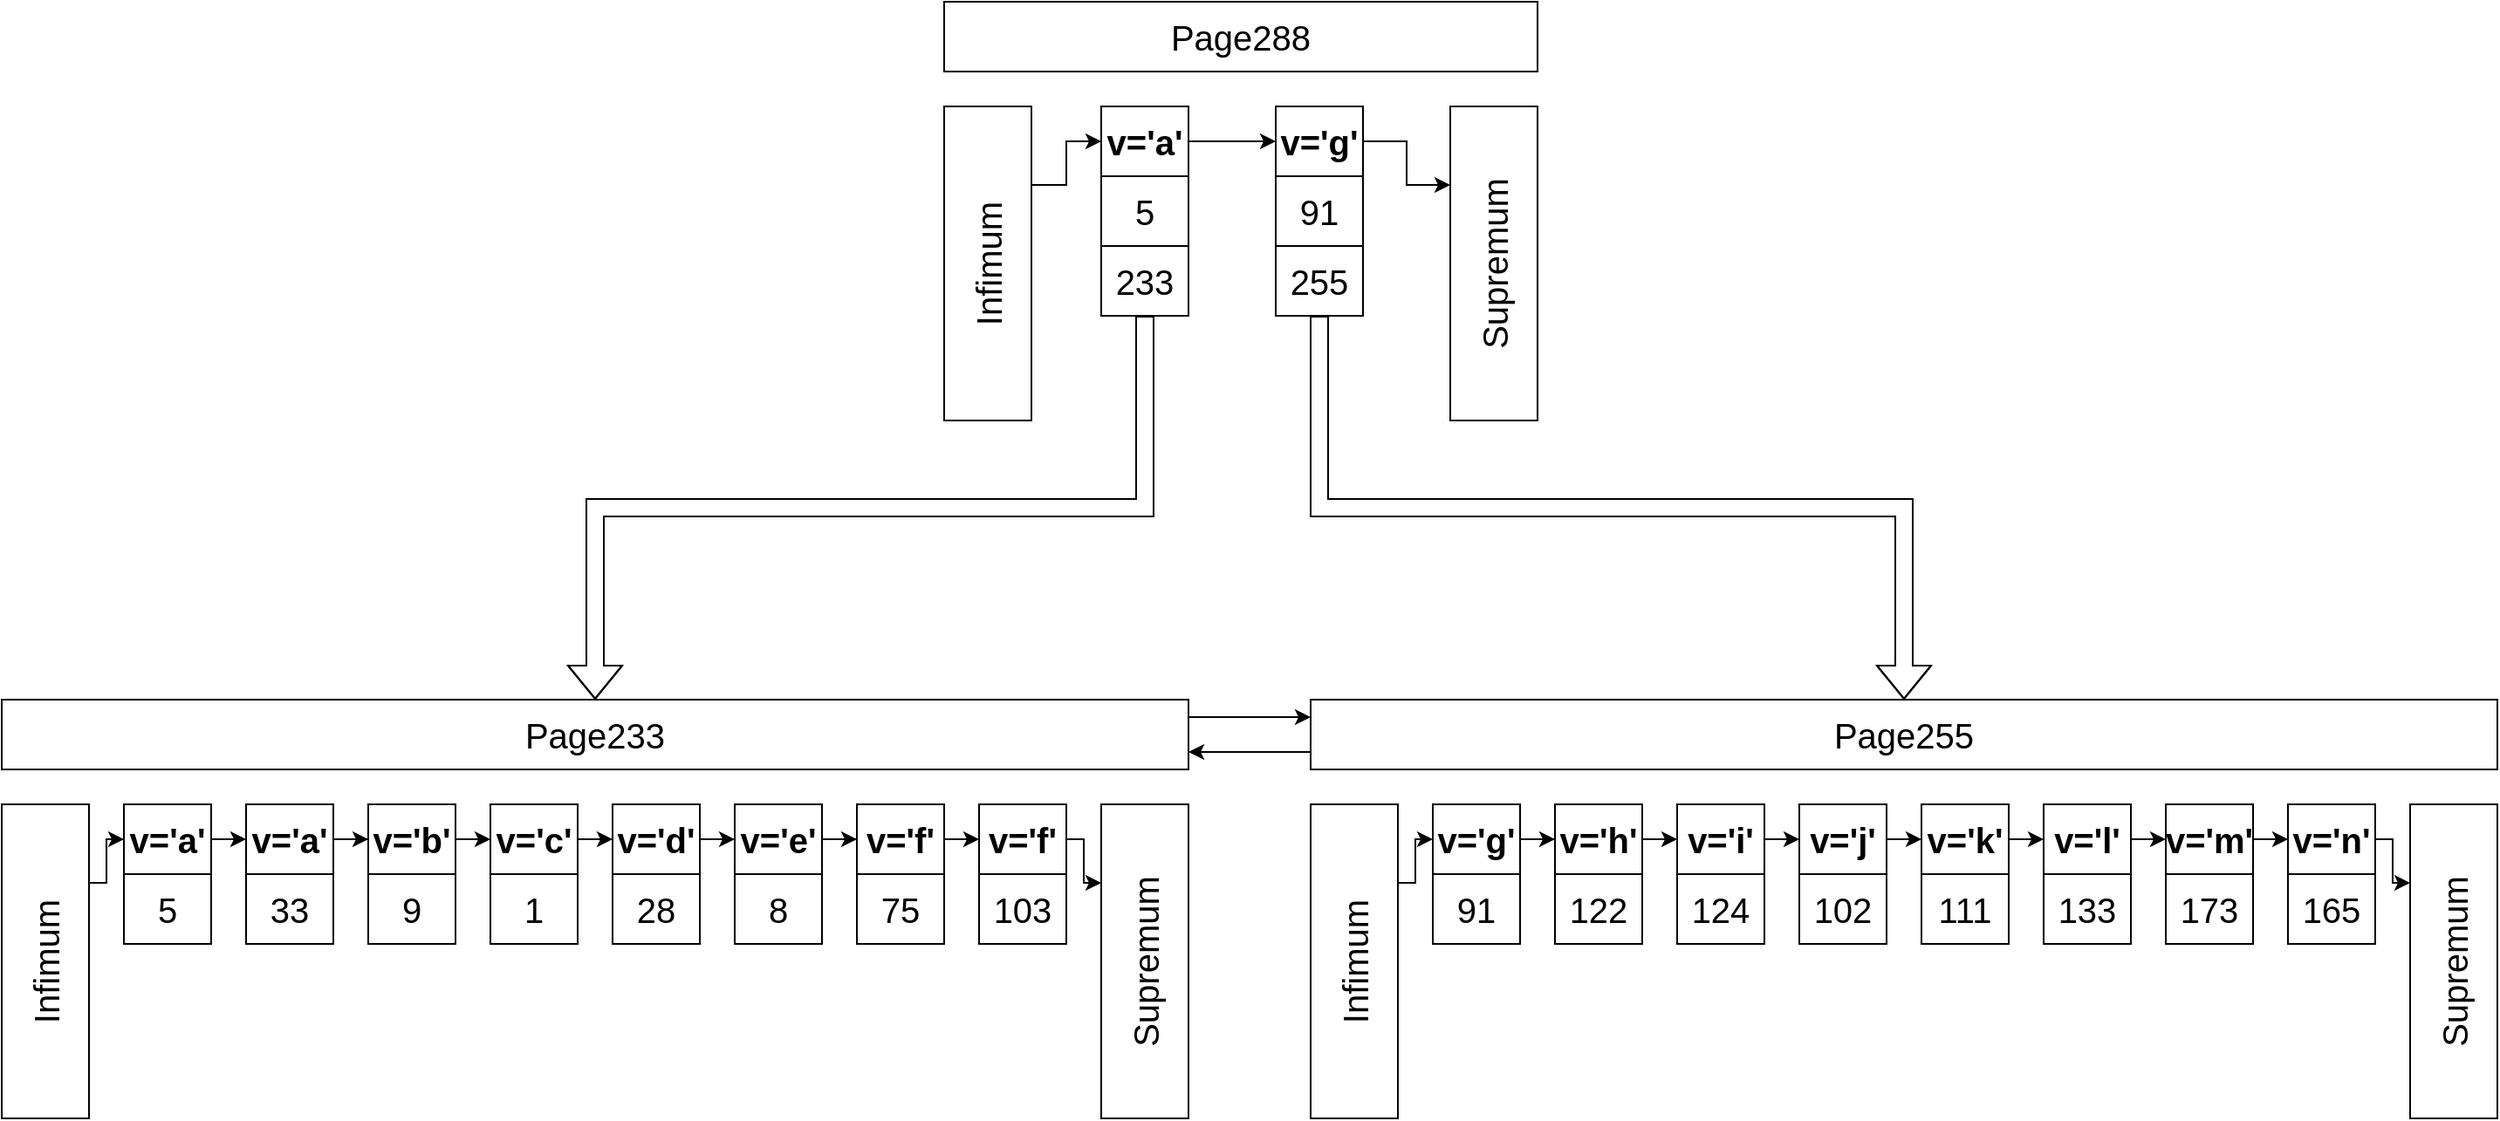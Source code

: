 <mxfile version="20.8.20" type="device"><diagram name="Page-1" id="H0PWlnP3Tmr85HGqp-Fb"><mxGraphModel dx="1434" dy="708" grid="1" gridSize="10" guides="1" tooltips="1" connect="1" arrows="1" fold="1" page="1" pageScale="1" pageWidth="850" pageHeight="1100" math="0" shadow="0"><root><mxCell id="0"/><mxCell id="1" parent="0"/><mxCell id="fzmnq2HYjN4q9sicX1VF-120" value="" style="group" vertex="1" connectable="0" parent="1"><mxGeometry x="830" y="660" width="680" height="240" as="geometry"/></mxCell><mxCell id="fzmnq2HYjN4q9sicX1VF-44" value="Page255" style="rounded=0;whiteSpace=wrap;html=1;fontSize=20;" vertex="1" parent="fzmnq2HYjN4q9sicX1VF-120"><mxGeometry width="680" height="40" as="geometry"/></mxCell><mxCell id="fzmnq2HYjN4q9sicX1VF-58" value="Infimum" style="rounded=0;whiteSpace=wrap;html=1;fontSize=20;horizontal=0;" vertex="1" parent="fzmnq2HYjN4q9sicX1VF-120"><mxGeometry y="60" width="50" height="180" as="geometry"/></mxCell><mxCell id="fzmnq2HYjN4q9sicX1VF-59" value="Supremum" style="rounded=0;whiteSpace=wrap;html=1;fontSize=20;horizontal=0;" vertex="1" parent="fzmnq2HYjN4q9sicX1VF-120"><mxGeometry x="630" y="60" width="50" height="180" as="geometry"/></mxCell><mxCell id="fzmnq2HYjN4q9sicX1VF-103" value="" style="group" vertex="1" connectable="0" parent="fzmnq2HYjN4q9sicX1VF-120"><mxGeometry x="70" y="60" width="50" height="80" as="geometry"/></mxCell><mxCell id="fzmnq2HYjN4q9sicX1VF-34" value="91" style="rounded=0;whiteSpace=wrap;html=1;fontSize=20;" vertex="1" parent="fzmnq2HYjN4q9sicX1VF-103"><mxGeometry y="40" width="50" height="40" as="geometry"/></mxCell><mxCell id="fzmnq2HYjN4q9sicX1VF-35" value="&lt;b&gt;v='g'&lt;/b&gt;" style="rounded=0;whiteSpace=wrap;html=1;fontSize=20;" vertex="1" parent="fzmnq2HYjN4q9sicX1VF-103"><mxGeometry width="50" height="40" as="geometry"/></mxCell><mxCell id="fzmnq2HYjN4q9sicX1VF-111" style="edgeStyle=orthogonalEdgeStyle;rounded=0;orthogonalLoop=1;jettySize=auto;html=1;exitX=1;exitY=0.25;exitDx=0;exitDy=0;entryX=0;entryY=0.5;entryDx=0;entryDy=0;" edge="1" parent="fzmnq2HYjN4q9sicX1VF-120" source="fzmnq2HYjN4q9sicX1VF-58" target="fzmnq2HYjN4q9sicX1VF-35"><mxGeometry relative="1" as="geometry"><Array as="points"><mxPoint x="60" y="105"/><mxPoint x="60" y="80"/></Array></mxGeometry></mxCell><mxCell id="fzmnq2HYjN4q9sicX1VF-104" value="" style="group" vertex="1" connectable="0" parent="fzmnq2HYjN4q9sicX1VF-120"><mxGeometry x="140" y="60" width="50" height="80" as="geometry"/></mxCell><mxCell id="fzmnq2HYjN4q9sicX1VF-55" value="122" style="rounded=0;whiteSpace=wrap;html=1;fontSize=20;" vertex="1" parent="fzmnq2HYjN4q9sicX1VF-104"><mxGeometry y="40" width="50" height="40" as="geometry"/></mxCell><mxCell id="fzmnq2HYjN4q9sicX1VF-56" value="&lt;b&gt;v='h'&lt;/b&gt;" style="rounded=0;whiteSpace=wrap;html=1;fontSize=20;" vertex="1" parent="fzmnq2HYjN4q9sicX1VF-104"><mxGeometry width="50" height="40" as="geometry"/></mxCell><mxCell id="fzmnq2HYjN4q9sicX1VF-105" value="" style="group" vertex="1" connectable="0" parent="fzmnq2HYjN4q9sicX1VF-120"><mxGeometry x="210" y="60" width="50" height="80" as="geometry"/></mxCell><mxCell id="fzmnq2HYjN4q9sicX1VF-67" value="124" style="rounded=0;whiteSpace=wrap;html=1;fontSize=20;" vertex="1" parent="fzmnq2HYjN4q9sicX1VF-105"><mxGeometry y="40" width="50" height="40" as="geometry"/></mxCell><mxCell id="fzmnq2HYjN4q9sicX1VF-68" value="&lt;b&gt;v='i'&lt;/b&gt;" style="rounded=0;whiteSpace=wrap;html=1;fontSize=20;" vertex="1" parent="fzmnq2HYjN4q9sicX1VF-105"><mxGeometry width="50" height="40" as="geometry"/></mxCell><mxCell id="fzmnq2HYjN4q9sicX1VF-106" value="" style="group" vertex="1" connectable="0" parent="fzmnq2HYjN4q9sicX1VF-120"><mxGeometry x="280" y="60" width="50" height="80" as="geometry"/></mxCell><mxCell id="fzmnq2HYjN4q9sicX1VF-46" value="102" style="rounded=0;whiteSpace=wrap;html=1;fontSize=20;" vertex="1" parent="fzmnq2HYjN4q9sicX1VF-106"><mxGeometry y="40" width="50" height="40" as="geometry"/></mxCell><mxCell id="fzmnq2HYjN4q9sicX1VF-47" value="&lt;b&gt;v='j'&lt;/b&gt;" style="rounded=0;whiteSpace=wrap;html=1;fontSize=20;" vertex="1" parent="fzmnq2HYjN4q9sicX1VF-106"><mxGeometry width="50" height="40" as="geometry"/></mxCell><mxCell id="fzmnq2HYjN4q9sicX1VF-107" value="" style="group" vertex="1" connectable="0" parent="fzmnq2HYjN4q9sicX1VF-120"><mxGeometry x="350" y="60" width="50" height="80" as="geometry"/></mxCell><mxCell id="fzmnq2HYjN4q9sicX1VF-52" value="111" style="rounded=0;whiteSpace=wrap;html=1;fontSize=20;" vertex="1" parent="fzmnq2HYjN4q9sicX1VF-107"><mxGeometry y="40" width="50" height="40" as="geometry"/></mxCell><mxCell id="fzmnq2HYjN4q9sicX1VF-53" value="&lt;b&gt;v='k'&lt;/b&gt;" style="rounded=0;whiteSpace=wrap;html=1;fontSize=20;" vertex="1" parent="fzmnq2HYjN4q9sicX1VF-107"><mxGeometry width="50" height="40" as="geometry"/></mxCell><mxCell id="fzmnq2HYjN4q9sicX1VF-108" value="" style="group" vertex="1" connectable="0" parent="fzmnq2HYjN4q9sicX1VF-120"><mxGeometry x="420" y="60" width="50" height="80" as="geometry"/></mxCell><mxCell id="fzmnq2HYjN4q9sicX1VF-70" value="133" style="rounded=0;whiteSpace=wrap;html=1;fontSize=20;" vertex="1" parent="fzmnq2HYjN4q9sicX1VF-108"><mxGeometry y="40" width="50" height="40" as="geometry"/></mxCell><mxCell id="fzmnq2HYjN4q9sicX1VF-71" value="&lt;b&gt;v='l'&lt;/b&gt;" style="rounded=0;whiteSpace=wrap;html=1;fontSize=20;" vertex="1" parent="fzmnq2HYjN4q9sicX1VF-108"><mxGeometry width="50" height="40" as="geometry"/></mxCell><mxCell id="fzmnq2HYjN4q9sicX1VF-109" value="" style="group" vertex="1" connectable="0" parent="fzmnq2HYjN4q9sicX1VF-120"><mxGeometry x="490" y="60" width="50" height="80" as="geometry"/></mxCell><mxCell id="fzmnq2HYjN4q9sicX1VF-76" value="173" style="rounded=0;whiteSpace=wrap;html=1;fontSize=20;" vertex="1" parent="fzmnq2HYjN4q9sicX1VF-109"><mxGeometry y="40" width="50" height="40" as="geometry"/></mxCell><mxCell id="fzmnq2HYjN4q9sicX1VF-77" value="&lt;b&gt;v='m'&lt;/b&gt;" style="rounded=0;whiteSpace=wrap;html=1;fontSize=20;" vertex="1" parent="fzmnq2HYjN4q9sicX1VF-109"><mxGeometry width="50" height="40" as="geometry"/></mxCell><mxCell id="fzmnq2HYjN4q9sicX1VF-110" value="" style="group" vertex="1" connectable="0" parent="fzmnq2HYjN4q9sicX1VF-120"><mxGeometry x="560" y="60" width="50" height="80" as="geometry"/></mxCell><mxCell id="fzmnq2HYjN4q9sicX1VF-73" value="165" style="rounded=0;whiteSpace=wrap;html=1;fontSize=20;" vertex="1" parent="fzmnq2HYjN4q9sicX1VF-110"><mxGeometry y="40" width="50" height="40" as="geometry"/></mxCell><mxCell id="fzmnq2HYjN4q9sicX1VF-74" value="&lt;b&gt;v='n'&lt;/b&gt;" style="rounded=0;whiteSpace=wrap;html=1;fontSize=20;" vertex="1" parent="fzmnq2HYjN4q9sicX1VF-110"><mxGeometry width="50" height="40" as="geometry"/></mxCell><mxCell id="fzmnq2HYjN4q9sicX1VF-112" style="edgeStyle=orthogonalEdgeStyle;rounded=0;orthogonalLoop=1;jettySize=auto;html=1;exitX=1;exitY=0.5;exitDx=0;exitDy=0;entryX=0;entryY=0.5;entryDx=0;entryDy=0;" edge="1" parent="fzmnq2HYjN4q9sicX1VF-120" source="fzmnq2HYjN4q9sicX1VF-35" target="fzmnq2HYjN4q9sicX1VF-56"><mxGeometry relative="1" as="geometry"/></mxCell><mxCell id="fzmnq2HYjN4q9sicX1VF-113" style="edgeStyle=orthogonalEdgeStyle;rounded=0;orthogonalLoop=1;jettySize=auto;html=1;exitX=1;exitY=0.5;exitDx=0;exitDy=0;entryX=0;entryY=0.5;entryDx=0;entryDy=0;" edge="1" parent="fzmnq2HYjN4q9sicX1VF-120" source="fzmnq2HYjN4q9sicX1VF-56" target="fzmnq2HYjN4q9sicX1VF-68"><mxGeometry relative="1" as="geometry"/></mxCell><mxCell id="fzmnq2HYjN4q9sicX1VF-114" style="edgeStyle=orthogonalEdgeStyle;rounded=0;orthogonalLoop=1;jettySize=auto;html=1;exitX=1;exitY=0.5;exitDx=0;exitDy=0;entryX=0;entryY=0.5;entryDx=0;entryDy=0;" edge="1" parent="fzmnq2HYjN4q9sicX1VF-120" source="fzmnq2HYjN4q9sicX1VF-68" target="fzmnq2HYjN4q9sicX1VF-47"><mxGeometry relative="1" as="geometry"/></mxCell><mxCell id="fzmnq2HYjN4q9sicX1VF-115" style="edgeStyle=orthogonalEdgeStyle;rounded=0;orthogonalLoop=1;jettySize=auto;html=1;exitX=1;exitY=0.5;exitDx=0;exitDy=0;entryX=0;entryY=0.5;entryDx=0;entryDy=0;" edge="1" parent="fzmnq2HYjN4q9sicX1VF-120" source="fzmnq2HYjN4q9sicX1VF-47" target="fzmnq2HYjN4q9sicX1VF-53"><mxGeometry relative="1" as="geometry"/></mxCell><mxCell id="fzmnq2HYjN4q9sicX1VF-116" style="edgeStyle=orthogonalEdgeStyle;rounded=0;orthogonalLoop=1;jettySize=auto;html=1;exitX=1;exitY=0.5;exitDx=0;exitDy=0;entryX=0;entryY=0.5;entryDx=0;entryDy=0;" edge="1" parent="fzmnq2HYjN4q9sicX1VF-120" source="fzmnq2HYjN4q9sicX1VF-53" target="fzmnq2HYjN4q9sicX1VF-71"><mxGeometry relative="1" as="geometry"/></mxCell><mxCell id="fzmnq2HYjN4q9sicX1VF-117" style="edgeStyle=orthogonalEdgeStyle;rounded=0;orthogonalLoop=1;jettySize=auto;html=1;exitX=1;exitY=0.5;exitDx=0;exitDy=0;entryX=0;entryY=0.5;entryDx=0;entryDy=0;" edge="1" parent="fzmnq2HYjN4q9sicX1VF-120" source="fzmnq2HYjN4q9sicX1VF-71" target="fzmnq2HYjN4q9sicX1VF-77"><mxGeometry relative="1" as="geometry"/></mxCell><mxCell id="fzmnq2HYjN4q9sicX1VF-118" style="edgeStyle=orthogonalEdgeStyle;rounded=0;orthogonalLoop=1;jettySize=auto;html=1;exitX=1;exitY=0.5;exitDx=0;exitDy=0;entryX=0;entryY=0.5;entryDx=0;entryDy=0;" edge="1" parent="fzmnq2HYjN4q9sicX1VF-120" source="fzmnq2HYjN4q9sicX1VF-77" target="fzmnq2HYjN4q9sicX1VF-74"><mxGeometry relative="1" as="geometry"/></mxCell><mxCell id="fzmnq2HYjN4q9sicX1VF-119" style="edgeStyle=orthogonalEdgeStyle;rounded=0;orthogonalLoop=1;jettySize=auto;html=1;exitX=1;exitY=0.5;exitDx=0;exitDy=0;entryX=0;entryY=0.25;entryDx=0;entryDy=0;" edge="1" parent="fzmnq2HYjN4q9sicX1VF-120" source="fzmnq2HYjN4q9sicX1VF-74" target="fzmnq2HYjN4q9sicX1VF-59"><mxGeometry relative="1" as="geometry"><Array as="points"><mxPoint x="620" y="80"/><mxPoint x="620" y="105"/></Array></mxGeometry></mxCell><mxCell id="fzmnq2HYjN4q9sicX1VF-121" value="" style="group" vertex="1" connectable="0" parent="1"><mxGeometry x="80" y="660" width="680" height="240" as="geometry"/></mxCell><mxCell id="fzmnq2HYjN4q9sicX1VF-2" value="Page233" style="rounded=0;whiteSpace=wrap;html=1;fontSize=20;" vertex="1" parent="fzmnq2HYjN4q9sicX1VF-121"><mxGeometry width="680" height="40" as="geometry"/></mxCell><mxCell id="fzmnq2HYjN4q9sicX1VF-16" value="Infimum" style="rounded=0;whiteSpace=wrap;html=1;fontSize=20;horizontal=0;" vertex="1" parent="fzmnq2HYjN4q9sicX1VF-121"><mxGeometry y="60" width="50" height="180" as="geometry"/></mxCell><mxCell id="fzmnq2HYjN4q9sicX1VF-17" value="Supremum" style="rounded=0;whiteSpace=wrap;html=1;fontSize=20;horizontal=0;" vertex="1" parent="fzmnq2HYjN4q9sicX1VF-121"><mxGeometry x="630" y="60" width="50" height="180" as="geometry"/></mxCell><mxCell id="fzmnq2HYjN4q9sicX1VF-85" value="" style="group" vertex="1" connectable="0" parent="fzmnq2HYjN4q9sicX1VF-121"><mxGeometry x="70" y="60" width="50" height="80" as="geometry"/></mxCell><mxCell id="fzmnq2HYjN4q9sicX1VF-7" value="5" style="rounded=0;whiteSpace=wrap;html=1;fontSize=20;" vertex="1" parent="fzmnq2HYjN4q9sicX1VF-85"><mxGeometry y="40" width="50" height="40" as="geometry"/></mxCell><mxCell id="fzmnq2HYjN4q9sicX1VF-8" value="&lt;b&gt;v='a'&lt;/b&gt;" style="rounded=0;whiteSpace=wrap;html=1;fontSize=20;" vertex="1" parent="fzmnq2HYjN4q9sicX1VF-85"><mxGeometry width="50" height="40" as="geometry"/></mxCell><mxCell id="fzmnq2HYjN4q9sicX1VF-101" style="edgeStyle=orthogonalEdgeStyle;rounded=0;orthogonalLoop=1;jettySize=auto;html=1;exitX=1;exitY=0.25;exitDx=0;exitDy=0;entryX=0;entryY=0.5;entryDx=0;entryDy=0;" edge="1" parent="fzmnq2HYjN4q9sicX1VF-121" source="fzmnq2HYjN4q9sicX1VF-16" target="fzmnq2HYjN4q9sicX1VF-8"><mxGeometry relative="1" as="geometry"><Array as="points"><mxPoint x="60" y="105"/><mxPoint x="60" y="80"/></Array></mxGeometry></mxCell><mxCell id="fzmnq2HYjN4q9sicX1VF-86" value="" style="group" vertex="1" connectable="0" parent="fzmnq2HYjN4q9sicX1VF-121"><mxGeometry x="140" y="60" width="50" height="80" as="geometry"/></mxCell><mxCell id="fzmnq2HYjN4q9sicX1VF-28" value="33" style="rounded=0;whiteSpace=wrap;html=1;fontSize=20;" vertex="1" parent="fzmnq2HYjN4q9sicX1VF-86"><mxGeometry y="40" width="50" height="40" as="geometry"/></mxCell><mxCell id="fzmnq2HYjN4q9sicX1VF-29" value="&lt;b&gt;v='a'&lt;/b&gt;" style="rounded=0;whiteSpace=wrap;html=1;fontSize=20;" vertex="1" parent="fzmnq2HYjN4q9sicX1VF-86"><mxGeometry width="50" height="40" as="geometry"/></mxCell><mxCell id="fzmnq2HYjN4q9sicX1VF-87" value="" style="group" vertex="1" connectable="0" parent="fzmnq2HYjN4q9sicX1VF-121"><mxGeometry x="210" y="60" width="50" height="80" as="geometry"/></mxCell><mxCell id="fzmnq2HYjN4q9sicX1VF-13" value="9" style="rounded=0;whiteSpace=wrap;html=1;fontSize=20;" vertex="1" parent="fzmnq2HYjN4q9sicX1VF-87"><mxGeometry y="40" width="50" height="40" as="geometry"/></mxCell><mxCell id="fzmnq2HYjN4q9sicX1VF-14" value="&lt;b&gt;v='b'&lt;/b&gt;" style="rounded=0;whiteSpace=wrap;html=1;fontSize=20;" vertex="1" parent="fzmnq2HYjN4q9sicX1VF-87"><mxGeometry width="50" height="40" as="geometry"/></mxCell><mxCell id="fzmnq2HYjN4q9sicX1VF-88" value="" style="group" vertex="1" connectable="0" parent="fzmnq2HYjN4q9sicX1VF-121"><mxGeometry x="280" y="60" width="50" height="80" as="geometry"/></mxCell><mxCell id="fzmnq2HYjN4q9sicX1VF-4" value="1" style="rounded=0;whiteSpace=wrap;html=1;fontSize=20;" vertex="1" parent="fzmnq2HYjN4q9sicX1VF-88"><mxGeometry y="40" width="50" height="40" as="geometry"/></mxCell><mxCell id="fzmnq2HYjN4q9sicX1VF-5" value="&lt;b&gt;v='c'&lt;/b&gt;" style="rounded=0;whiteSpace=wrap;html=1;fontSize=20;" vertex="1" parent="fzmnq2HYjN4q9sicX1VF-88"><mxGeometry width="50" height="40" as="geometry"/></mxCell><mxCell id="fzmnq2HYjN4q9sicX1VF-89" value="" style="group" vertex="1" connectable="0" parent="fzmnq2HYjN4q9sicX1VF-121"><mxGeometry x="350" y="60" width="50" height="80" as="geometry"/></mxCell><mxCell id="fzmnq2HYjN4q9sicX1VF-25" value="28" style="rounded=0;whiteSpace=wrap;html=1;fontSize=20;" vertex="1" parent="fzmnq2HYjN4q9sicX1VF-89"><mxGeometry y="40" width="50" height="40" as="geometry"/></mxCell><mxCell id="fzmnq2HYjN4q9sicX1VF-26" value="&lt;b&gt;v='d'&lt;/b&gt;" style="rounded=0;whiteSpace=wrap;html=1;fontSize=20;" vertex="1" parent="fzmnq2HYjN4q9sicX1VF-89"><mxGeometry width="50" height="40" as="geometry"/></mxCell><mxCell id="fzmnq2HYjN4q9sicX1VF-90" value="" style="group" vertex="1" connectable="0" parent="fzmnq2HYjN4q9sicX1VF-121"><mxGeometry x="420" y="60" width="50" height="80" as="geometry"/></mxCell><mxCell id="fzmnq2HYjN4q9sicX1VF-10" value="8" style="rounded=0;whiteSpace=wrap;html=1;fontSize=20;" vertex="1" parent="fzmnq2HYjN4q9sicX1VF-90"><mxGeometry y="40" width="50" height="40" as="geometry"/></mxCell><mxCell id="fzmnq2HYjN4q9sicX1VF-11" value="&lt;b&gt;v='e'&lt;/b&gt;" style="rounded=0;whiteSpace=wrap;html=1;fontSize=20;" vertex="1" parent="fzmnq2HYjN4q9sicX1VF-90"><mxGeometry width="50" height="40" as="geometry"/></mxCell><mxCell id="fzmnq2HYjN4q9sicX1VF-92" value="" style="group" vertex="1" connectable="0" parent="fzmnq2HYjN4q9sicX1VF-121"><mxGeometry x="490" y="60" width="50" height="80" as="geometry"/></mxCell><mxCell id="fzmnq2HYjN4q9sicX1VF-31" value="75" style="rounded=0;whiteSpace=wrap;html=1;fontSize=20;" vertex="1" parent="fzmnq2HYjN4q9sicX1VF-92"><mxGeometry y="40" width="50" height="40" as="geometry"/></mxCell><mxCell id="fzmnq2HYjN4q9sicX1VF-32" value="&lt;b&gt;v='f'&lt;/b&gt;" style="rounded=0;whiteSpace=wrap;html=1;fontSize=20;" vertex="1" parent="fzmnq2HYjN4q9sicX1VF-92"><mxGeometry width="50" height="40" as="geometry"/></mxCell><mxCell id="fzmnq2HYjN4q9sicX1VF-93" value="" style="group" vertex="1" connectable="0" parent="fzmnq2HYjN4q9sicX1VF-121"><mxGeometry x="560" y="60" width="50" height="80" as="geometry"/></mxCell><mxCell id="fzmnq2HYjN4q9sicX1VF-49" value="103" style="rounded=0;whiteSpace=wrap;html=1;fontSize=20;" vertex="1" parent="fzmnq2HYjN4q9sicX1VF-93"><mxGeometry y="40" width="50" height="40" as="geometry"/></mxCell><mxCell id="fzmnq2HYjN4q9sicX1VF-50" value="&lt;b&gt;v='f'&lt;/b&gt;" style="rounded=0;whiteSpace=wrap;html=1;fontSize=20;" vertex="1" parent="fzmnq2HYjN4q9sicX1VF-93"><mxGeometry width="50" height="40" as="geometry"/></mxCell><mxCell id="fzmnq2HYjN4q9sicX1VF-94" style="edgeStyle=orthogonalEdgeStyle;rounded=0;orthogonalLoop=1;jettySize=auto;html=1;exitX=1;exitY=0.5;exitDx=0;exitDy=0;entryX=0;entryY=0.5;entryDx=0;entryDy=0;" edge="1" parent="fzmnq2HYjN4q9sicX1VF-121" source="fzmnq2HYjN4q9sicX1VF-8" target="fzmnq2HYjN4q9sicX1VF-29"><mxGeometry relative="1" as="geometry"/></mxCell><mxCell id="fzmnq2HYjN4q9sicX1VF-95" style="edgeStyle=orthogonalEdgeStyle;rounded=0;orthogonalLoop=1;jettySize=auto;html=1;exitX=1;exitY=0.5;exitDx=0;exitDy=0;" edge="1" parent="fzmnq2HYjN4q9sicX1VF-121" source="fzmnq2HYjN4q9sicX1VF-29" target="fzmnq2HYjN4q9sicX1VF-14"><mxGeometry relative="1" as="geometry"/></mxCell><mxCell id="fzmnq2HYjN4q9sicX1VF-96" style="edgeStyle=orthogonalEdgeStyle;rounded=0;orthogonalLoop=1;jettySize=auto;html=1;exitX=1;exitY=0.5;exitDx=0;exitDy=0;entryX=0;entryY=0.5;entryDx=0;entryDy=0;" edge="1" parent="fzmnq2HYjN4q9sicX1VF-121" source="fzmnq2HYjN4q9sicX1VF-14" target="fzmnq2HYjN4q9sicX1VF-5"><mxGeometry relative="1" as="geometry"/></mxCell><mxCell id="fzmnq2HYjN4q9sicX1VF-97" style="edgeStyle=orthogonalEdgeStyle;rounded=0;orthogonalLoop=1;jettySize=auto;html=1;exitX=1;exitY=0.5;exitDx=0;exitDy=0;entryX=0;entryY=0.5;entryDx=0;entryDy=0;" edge="1" parent="fzmnq2HYjN4q9sicX1VF-121" source="fzmnq2HYjN4q9sicX1VF-5" target="fzmnq2HYjN4q9sicX1VF-26"><mxGeometry relative="1" as="geometry"/></mxCell><mxCell id="fzmnq2HYjN4q9sicX1VF-98" style="edgeStyle=orthogonalEdgeStyle;rounded=0;orthogonalLoop=1;jettySize=auto;html=1;exitX=1;exitY=0.5;exitDx=0;exitDy=0;entryX=0;entryY=0.5;entryDx=0;entryDy=0;" edge="1" parent="fzmnq2HYjN4q9sicX1VF-121" source="fzmnq2HYjN4q9sicX1VF-26" target="fzmnq2HYjN4q9sicX1VF-11"><mxGeometry relative="1" as="geometry"/></mxCell><mxCell id="fzmnq2HYjN4q9sicX1VF-99" style="edgeStyle=orthogonalEdgeStyle;rounded=0;orthogonalLoop=1;jettySize=auto;html=1;exitX=1;exitY=0.5;exitDx=0;exitDy=0;" edge="1" parent="fzmnq2HYjN4q9sicX1VF-121" source="fzmnq2HYjN4q9sicX1VF-11" target="fzmnq2HYjN4q9sicX1VF-32"><mxGeometry relative="1" as="geometry"/></mxCell><mxCell id="fzmnq2HYjN4q9sicX1VF-100" style="edgeStyle=orthogonalEdgeStyle;rounded=0;orthogonalLoop=1;jettySize=auto;html=1;exitX=1;exitY=0.5;exitDx=0;exitDy=0;entryX=0;entryY=0.5;entryDx=0;entryDy=0;" edge="1" parent="fzmnq2HYjN4q9sicX1VF-121" source="fzmnq2HYjN4q9sicX1VF-32" target="fzmnq2HYjN4q9sicX1VF-50"><mxGeometry relative="1" as="geometry"/></mxCell><mxCell id="fzmnq2HYjN4q9sicX1VF-102" style="edgeStyle=orthogonalEdgeStyle;rounded=0;orthogonalLoop=1;jettySize=auto;html=1;exitX=1;exitY=0.5;exitDx=0;exitDy=0;entryX=0;entryY=0.25;entryDx=0;entryDy=0;" edge="1" parent="fzmnq2HYjN4q9sicX1VF-121" source="fzmnq2HYjN4q9sicX1VF-50" target="fzmnq2HYjN4q9sicX1VF-17"><mxGeometry relative="1" as="geometry"><Array as="points"><mxPoint x="620" y="80"/><mxPoint x="620" y="105"/></Array></mxGeometry></mxCell><mxCell id="fzmnq2HYjN4q9sicX1VF-122" style="edgeStyle=orthogonalEdgeStyle;rounded=0;orthogonalLoop=1;jettySize=auto;html=1;exitX=1;exitY=0.25;exitDx=0;exitDy=0;entryX=0;entryY=0.25;entryDx=0;entryDy=0;" edge="1" parent="1" source="fzmnq2HYjN4q9sicX1VF-2" target="fzmnq2HYjN4q9sicX1VF-44"><mxGeometry relative="1" as="geometry"/></mxCell><mxCell id="fzmnq2HYjN4q9sicX1VF-123" style="edgeStyle=orthogonalEdgeStyle;rounded=0;orthogonalLoop=1;jettySize=auto;html=1;exitX=0;exitY=0.75;exitDx=0;exitDy=0;entryX=1;entryY=0.75;entryDx=0;entryDy=0;" edge="1" parent="1" source="fzmnq2HYjN4q9sicX1VF-44" target="fzmnq2HYjN4q9sicX1VF-2"><mxGeometry relative="1" as="geometry"/></mxCell><mxCell id="fzmnq2HYjN4q9sicX1VF-135" value="" style="group" vertex="1" connectable="0" parent="1"><mxGeometry x="620" y="260" width="340" height="240" as="geometry"/></mxCell><mxCell id="fzmnq2HYjN4q9sicX1VF-23" value="Page288" style="rounded=0;whiteSpace=wrap;html=1;fontSize=20;" vertex="1" parent="fzmnq2HYjN4q9sicX1VF-135"><mxGeometry width="340" height="40" as="geometry"/></mxCell><mxCell id="fzmnq2HYjN4q9sicX1VF-37" value="Infimum" style="rounded=0;whiteSpace=wrap;html=1;fontSize=20;horizontal=0;" vertex="1" parent="fzmnq2HYjN4q9sicX1VF-135"><mxGeometry y="60" width="50" height="180" as="geometry"/></mxCell><mxCell id="fzmnq2HYjN4q9sicX1VF-38" value="Supremum" style="rounded=0;whiteSpace=wrap;html=1;fontSize=20;horizontal=0;" vertex="1" parent="fzmnq2HYjN4q9sicX1VF-135"><mxGeometry x="290" y="60" width="50" height="180" as="geometry"/></mxCell><mxCell id="fzmnq2HYjN4q9sicX1VF-124" value="" style="group" vertex="1" connectable="0" parent="fzmnq2HYjN4q9sicX1VF-135"><mxGeometry x="90" y="60" width="50" height="80" as="geometry"/></mxCell><mxCell id="fzmnq2HYjN4q9sicX1VF-125" value="5" style="rounded=0;whiteSpace=wrap;html=1;fontSize=20;" vertex="1" parent="fzmnq2HYjN4q9sicX1VF-124"><mxGeometry y="40" width="50" height="40" as="geometry"/></mxCell><mxCell id="fzmnq2HYjN4q9sicX1VF-126" value="&lt;b&gt;v='a'&lt;/b&gt;" style="rounded=0;whiteSpace=wrap;html=1;fontSize=20;" vertex="1" parent="fzmnq2HYjN4q9sicX1VF-124"><mxGeometry width="50" height="40" as="geometry"/></mxCell><mxCell id="fzmnq2HYjN4q9sicX1VF-130" style="edgeStyle=orthogonalEdgeStyle;rounded=0;orthogonalLoop=1;jettySize=auto;html=1;exitX=1;exitY=0.25;exitDx=0;exitDy=0;entryX=0;entryY=0.5;entryDx=0;entryDy=0;" edge="1" parent="fzmnq2HYjN4q9sicX1VF-135" source="fzmnq2HYjN4q9sicX1VF-37" target="fzmnq2HYjN4q9sicX1VF-126"><mxGeometry relative="1" as="geometry"/></mxCell><mxCell id="fzmnq2HYjN4q9sicX1VF-127" value="" style="group" vertex="1" connectable="0" parent="fzmnq2HYjN4q9sicX1VF-135"><mxGeometry x="190" y="60" width="50" height="80" as="geometry"/></mxCell><mxCell id="fzmnq2HYjN4q9sicX1VF-128" value="91" style="rounded=0;whiteSpace=wrap;html=1;fontSize=20;" vertex="1" parent="fzmnq2HYjN4q9sicX1VF-127"><mxGeometry y="40" width="50" height="40" as="geometry"/></mxCell><mxCell id="fzmnq2HYjN4q9sicX1VF-129" value="&lt;b&gt;v='g'&lt;/b&gt;" style="rounded=0;whiteSpace=wrap;html=1;fontSize=20;" vertex="1" parent="fzmnq2HYjN4q9sicX1VF-127"><mxGeometry width="50" height="40" as="geometry"/></mxCell><mxCell id="fzmnq2HYjN4q9sicX1VF-131" style="edgeStyle=orthogonalEdgeStyle;rounded=0;orthogonalLoop=1;jettySize=auto;html=1;exitX=1;exitY=0.5;exitDx=0;exitDy=0;entryX=0;entryY=0.5;entryDx=0;entryDy=0;" edge="1" parent="fzmnq2HYjN4q9sicX1VF-135" source="fzmnq2HYjN4q9sicX1VF-126" target="fzmnq2HYjN4q9sicX1VF-129"><mxGeometry relative="1" as="geometry"/></mxCell><mxCell id="fzmnq2HYjN4q9sicX1VF-132" style="edgeStyle=orthogonalEdgeStyle;rounded=0;orthogonalLoop=1;jettySize=auto;html=1;exitX=1;exitY=0.5;exitDx=0;exitDy=0;entryX=0;entryY=0.25;entryDx=0;entryDy=0;" edge="1" parent="fzmnq2HYjN4q9sicX1VF-135" source="fzmnq2HYjN4q9sicX1VF-129" target="fzmnq2HYjN4q9sicX1VF-38"><mxGeometry relative="1" as="geometry"/></mxCell><mxCell id="fzmnq2HYjN4q9sicX1VF-133" value="233" style="rounded=0;whiteSpace=wrap;html=1;fontSize=20;" vertex="1" parent="fzmnq2HYjN4q9sicX1VF-135"><mxGeometry x="90" y="140" width="50" height="40" as="geometry"/></mxCell><mxCell id="fzmnq2HYjN4q9sicX1VF-134" value="255" style="rounded=0;whiteSpace=wrap;html=1;fontSize=20;" vertex="1" parent="fzmnq2HYjN4q9sicX1VF-135"><mxGeometry x="190" y="140" width="50" height="40" as="geometry"/></mxCell><mxCell id="fzmnq2HYjN4q9sicX1VF-136" style="edgeStyle=orthogonalEdgeStyle;rounded=0;orthogonalLoop=1;jettySize=auto;html=1;exitX=0.5;exitY=1;exitDx=0;exitDy=0;entryX=0.5;entryY=0;entryDx=0;entryDy=0;shape=flexArrow;" edge="1" parent="1" source="fzmnq2HYjN4q9sicX1VF-133" target="fzmnq2HYjN4q9sicX1VF-2"><mxGeometry relative="1" as="geometry"/></mxCell><mxCell id="fzmnq2HYjN4q9sicX1VF-137" style="edgeStyle=orthogonalEdgeStyle;shape=flexArrow;rounded=0;orthogonalLoop=1;jettySize=auto;html=1;exitX=0.5;exitY=1;exitDx=0;exitDy=0;" edge="1" parent="1" source="fzmnq2HYjN4q9sicX1VF-134" target="fzmnq2HYjN4q9sicX1VF-44"><mxGeometry relative="1" as="geometry"/></mxCell></root></mxGraphModel></diagram></mxfile>